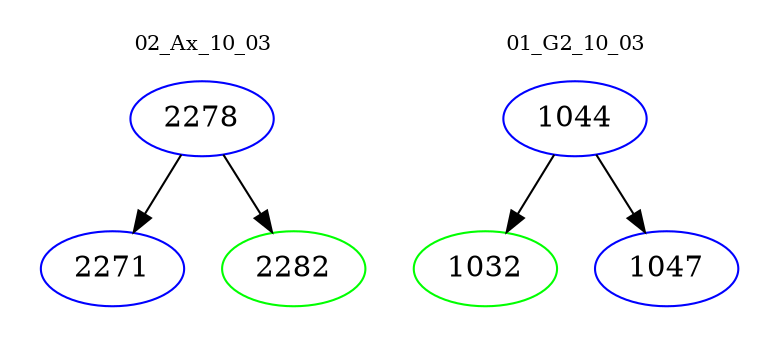 digraph{
subgraph cluster_0 {
color = white
label = "02_Ax_10_03";
fontsize=10;
T0_2278 [label="2278", color="blue"]
T0_2278 -> T0_2271 [color="black"]
T0_2271 [label="2271", color="blue"]
T0_2278 -> T0_2282 [color="black"]
T0_2282 [label="2282", color="green"]
}
subgraph cluster_1 {
color = white
label = "01_G2_10_03";
fontsize=10;
T1_1044 [label="1044", color="blue"]
T1_1044 -> T1_1032 [color="black"]
T1_1032 [label="1032", color="green"]
T1_1044 -> T1_1047 [color="black"]
T1_1047 [label="1047", color="blue"]
}
}
